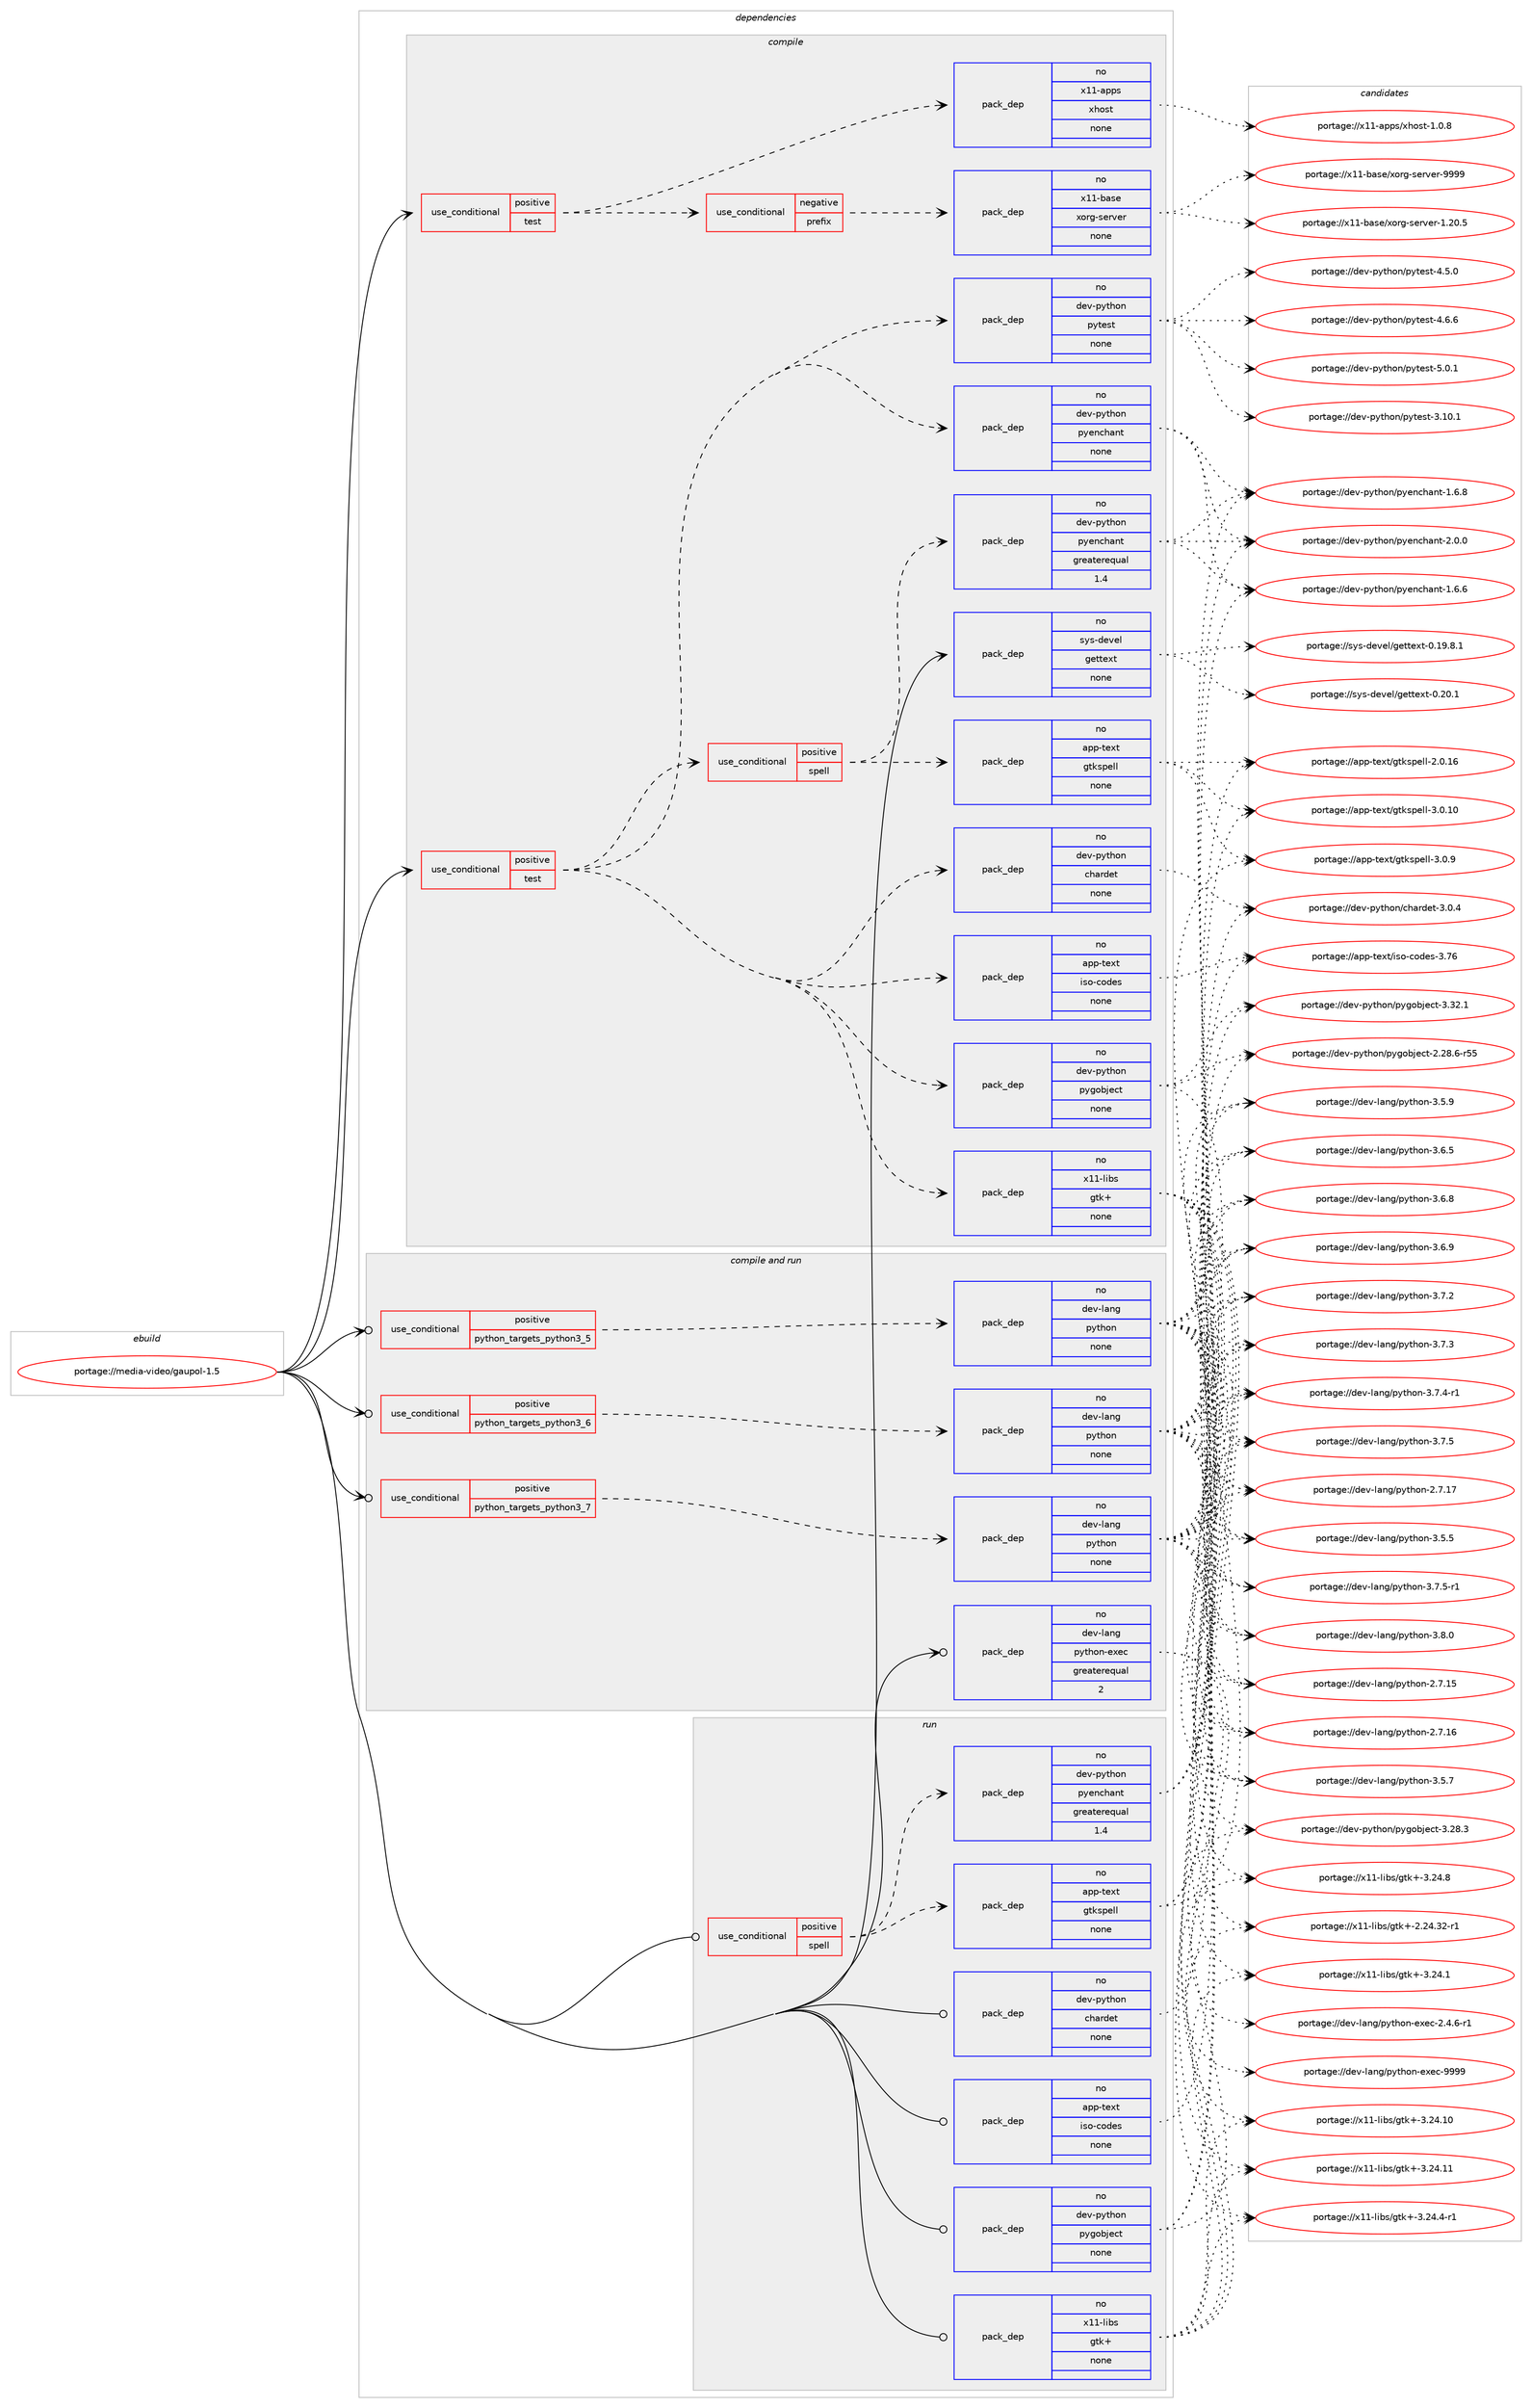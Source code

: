digraph prolog {

# *************
# Graph options
# *************

newrank=true;
concentrate=true;
compound=true;
graph [rankdir=LR,fontname=Helvetica,fontsize=10,ranksep=1.5];#, ranksep=2.5, nodesep=0.2];
edge  [arrowhead=vee];
node  [fontname=Helvetica,fontsize=10];

# **********
# The ebuild
# **********

subgraph cluster_leftcol {
color=gray;
rank=same;
label=<<i>ebuild</i>>;
id [label="portage://media-video/gaupol-1.5", color=red, width=4, href="../media-video/gaupol-1.5.svg"];
}

# ****************
# The dependencies
# ****************

subgraph cluster_midcol {
color=gray;
label=<<i>dependencies</i>>;
subgraph cluster_compile {
fillcolor="#eeeeee";
style=filled;
label=<<i>compile</i>>;
subgraph cond84695 {
dependency340181 [label=<<TABLE BORDER="0" CELLBORDER="1" CELLSPACING="0" CELLPADDING="4"><TR><TD ROWSPAN="3" CELLPADDING="10">use_conditional</TD></TR><TR><TD>positive</TD></TR><TR><TD>test</TD></TR></TABLE>>, shape=none, color=red];
subgraph cond84696 {
dependency340182 [label=<<TABLE BORDER="0" CELLBORDER="1" CELLSPACING="0" CELLPADDING="4"><TR><TD ROWSPAN="3" CELLPADDING="10">use_conditional</TD></TR><TR><TD>negative</TD></TR><TR><TD>prefix</TD></TR></TABLE>>, shape=none, color=red];
subgraph pack249912 {
dependency340183 [label=<<TABLE BORDER="0" CELLBORDER="1" CELLSPACING="0" CELLPADDING="4" WIDTH="220"><TR><TD ROWSPAN="6" CELLPADDING="30">pack_dep</TD></TR><TR><TD WIDTH="110">no</TD></TR><TR><TD>x11-base</TD></TR><TR><TD>xorg-server</TD></TR><TR><TD>none</TD></TR><TR><TD></TD></TR></TABLE>>, shape=none, color=blue];
}
dependency340182:e -> dependency340183:w [weight=20,style="dashed",arrowhead="vee"];
}
dependency340181:e -> dependency340182:w [weight=20,style="dashed",arrowhead="vee"];
subgraph pack249913 {
dependency340184 [label=<<TABLE BORDER="0" CELLBORDER="1" CELLSPACING="0" CELLPADDING="4" WIDTH="220"><TR><TD ROWSPAN="6" CELLPADDING="30">pack_dep</TD></TR><TR><TD WIDTH="110">no</TD></TR><TR><TD>x11-apps</TD></TR><TR><TD>xhost</TD></TR><TR><TD>none</TD></TR><TR><TD></TD></TR></TABLE>>, shape=none, color=blue];
}
dependency340181:e -> dependency340184:w [weight=20,style="dashed",arrowhead="vee"];
}
id:e -> dependency340181:w [weight=20,style="solid",arrowhead="vee"];
subgraph cond84697 {
dependency340185 [label=<<TABLE BORDER="0" CELLBORDER="1" CELLSPACING="0" CELLPADDING="4"><TR><TD ROWSPAN="3" CELLPADDING="10">use_conditional</TD></TR><TR><TD>positive</TD></TR><TR><TD>test</TD></TR></TABLE>>, shape=none, color=red];
subgraph pack249914 {
dependency340186 [label=<<TABLE BORDER="0" CELLBORDER="1" CELLSPACING="0" CELLPADDING="4" WIDTH="220"><TR><TD ROWSPAN="6" CELLPADDING="30">pack_dep</TD></TR><TR><TD WIDTH="110">no</TD></TR><TR><TD>app-text</TD></TR><TR><TD>iso-codes</TD></TR><TR><TD>none</TD></TR><TR><TD></TD></TR></TABLE>>, shape=none, color=blue];
}
dependency340185:e -> dependency340186:w [weight=20,style="dashed",arrowhead="vee"];
subgraph pack249915 {
dependency340187 [label=<<TABLE BORDER="0" CELLBORDER="1" CELLSPACING="0" CELLPADDING="4" WIDTH="220"><TR><TD ROWSPAN="6" CELLPADDING="30">pack_dep</TD></TR><TR><TD WIDTH="110">no</TD></TR><TR><TD>dev-python</TD></TR><TR><TD>chardet</TD></TR><TR><TD>none</TD></TR><TR><TD></TD></TR></TABLE>>, shape=none, color=blue];
}
dependency340185:e -> dependency340187:w [weight=20,style="dashed",arrowhead="vee"];
subgraph pack249916 {
dependency340188 [label=<<TABLE BORDER="0" CELLBORDER="1" CELLSPACING="0" CELLPADDING="4" WIDTH="220"><TR><TD ROWSPAN="6" CELLPADDING="30">pack_dep</TD></TR><TR><TD WIDTH="110">no</TD></TR><TR><TD>dev-python</TD></TR><TR><TD>pygobject</TD></TR><TR><TD>none</TD></TR><TR><TD></TD></TR></TABLE>>, shape=none, color=blue];
}
dependency340185:e -> dependency340188:w [weight=20,style="dashed",arrowhead="vee"];
subgraph pack249917 {
dependency340189 [label=<<TABLE BORDER="0" CELLBORDER="1" CELLSPACING="0" CELLPADDING="4" WIDTH="220"><TR><TD ROWSPAN="6" CELLPADDING="30">pack_dep</TD></TR><TR><TD WIDTH="110">no</TD></TR><TR><TD>x11-libs</TD></TR><TR><TD>gtk+</TD></TR><TR><TD>none</TD></TR><TR><TD></TD></TR></TABLE>>, shape=none, color=blue];
}
dependency340185:e -> dependency340189:w [weight=20,style="dashed",arrowhead="vee"];
subgraph cond84698 {
dependency340190 [label=<<TABLE BORDER="0" CELLBORDER="1" CELLSPACING="0" CELLPADDING="4"><TR><TD ROWSPAN="3" CELLPADDING="10">use_conditional</TD></TR><TR><TD>positive</TD></TR><TR><TD>spell</TD></TR></TABLE>>, shape=none, color=red];
subgraph pack249918 {
dependency340191 [label=<<TABLE BORDER="0" CELLBORDER="1" CELLSPACING="0" CELLPADDING="4" WIDTH="220"><TR><TD ROWSPAN="6" CELLPADDING="30">pack_dep</TD></TR><TR><TD WIDTH="110">no</TD></TR><TR><TD>app-text</TD></TR><TR><TD>gtkspell</TD></TR><TR><TD>none</TD></TR><TR><TD></TD></TR></TABLE>>, shape=none, color=blue];
}
dependency340190:e -> dependency340191:w [weight=20,style="dashed",arrowhead="vee"];
subgraph pack249919 {
dependency340192 [label=<<TABLE BORDER="0" CELLBORDER="1" CELLSPACING="0" CELLPADDING="4" WIDTH="220"><TR><TD ROWSPAN="6" CELLPADDING="30">pack_dep</TD></TR><TR><TD WIDTH="110">no</TD></TR><TR><TD>dev-python</TD></TR><TR><TD>pyenchant</TD></TR><TR><TD>greaterequal</TD></TR><TR><TD>1.4</TD></TR></TABLE>>, shape=none, color=blue];
}
dependency340190:e -> dependency340192:w [weight=20,style="dashed",arrowhead="vee"];
}
dependency340185:e -> dependency340190:w [weight=20,style="dashed",arrowhead="vee"];
subgraph pack249920 {
dependency340193 [label=<<TABLE BORDER="0" CELLBORDER="1" CELLSPACING="0" CELLPADDING="4" WIDTH="220"><TR><TD ROWSPAN="6" CELLPADDING="30">pack_dep</TD></TR><TR><TD WIDTH="110">no</TD></TR><TR><TD>dev-python</TD></TR><TR><TD>pyenchant</TD></TR><TR><TD>none</TD></TR><TR><TD></TD></TR></TABLE>>, shape=none, color=blue];
}
dependency340185:e -> dependency340193:w [weight=20,style="dashed",arrowhead="vee"];
subgraph pack249921 {
dependency340194 [label=<<TABLE BORDER="0" CELLBORDER="1" CELLSPACING="0" CELLPADDING="4" WIDTH="220"><TR><TD ROWSPAN="6" CELLPADDING="30">pack_dep</TD></TR><TR><TD WIDTH="110">no</TD></TR><TR><TD>dev-python</TD></TR><TR><TD>pytest</TD></TR><TR><TD>none</TD></TR><TR><TD></TD></TR></TABLE>>, shape=none, color=blue];
}
dependency340185:e -> dependency340194:w [weight=20,style="dashed",arrowhead="vee"];
}
id:e -> dependency340185:w [weight=20,style="solid",arrowhead="vee"];
subgraph pack249922 {
dependency340195 [label=<<TABLE BORDER="0" CELLBORDER="1" CELLSPACING="0" CELLPADDING="4" WIDTH="220"><TR><TD ROWSPAN="6" CELLPADDING="30">pack_dep</TD></TR><TR><TD WIDTH="110">no</TD></TR><TR><TD>sys-devel</TD></TR><TR><TD>gettext</TD></TR><TR><TD>none</TD></TR><TR><TD></TD></TR></TABLE>>, shape=none, color=blue];
}
id:e -> dependency340195:w [weight=20,style="solid",arrowhead="vee"];
}
subgraph cluster_compileandrun {
fillcolor="#eeeeee";
style=filled;
label=<<i>compile and run</i>>;
subgraph cond84699 {
dependency340196 [label=<<TABLE BORDER="0" CELLBORDER="1" CELLSPACING="0" CELLPADDING="4"><TR><TD ROWSPAN="3" CELLPADDING="10">use_conditional</TD></TR><TR><TD>positive</TD></TR><TR><TD>python_targets_python3_5</TD></TR></TABLE>>, shape=none, color=red];
subgraph pack249923 {
dependency340197 [label=<<TABLE BORDER="0" CELLBORDER="1" CELLSPACING="0" CELLPADDING="4" WIDTH="220"><TR><TD ROWSPAN="6" CELLPADDING="30">pack_dep</TD></TR><TR><TD WIDTH="110">no</TD></TR><TR><TD>dev-lang</TD></TR><TR><TD>python</TD></TR><TR><TD>none</TD></TR><TR><TD></TD></TR></TABLE>>, shape=none, color=blue];
}
dependency340196:e -> dependency340197:w [weight=20,style="dashed",arrowhead="vee"];
}
id:e -> dependency340196:w [weight=20,style="solid",arrowhead="odotvee"];
subgraph cond84700 {
dependency340198 [label=<<TABLE BORDER="0" CELLBORDER="1" CELLSPACING="0" CELLPADDING="4"><TR><TD ROWSPAN="3" CELLPADDING="10">use_conditional</TD></TR><TR><TD>positive</TD></TR><TR><TD>python_targets_python3_6</TD></TR></TABLE>>, shape=none, color=red];
subgraph pack249924 {
dependency340199 [label=<<TABLE BORDER="0" CELLBORDER="1" CELLSPACING="0" CELLPADDING="4" WIDTH="220"><TR><TD ROWSPAN="6" CELLPADDING="30">pack_dep</TD></TR><TR><TD WIDTH="110">no</TD></TR><TR><TD>dev-lang</TD></TR><TR><TD>python</TD></TR><TR><TD>none</TD></TR><TR><TD></TD></TR></TABLE>>, shape=none, color=blue];
}
dependency340198:e -> dependency340199:w [weight=20,style="dashed",arrowhead="vee"];
}
id:e -> dependency340198:w [weight=20,style="solid",arrowhead="odotvee"];
subgraph cond84701 {
dependency340200 [label=<<TABLE BORDER="0" CELLBORDER="1" CELLSPACING="0" CELLPADDING="4"><TR><TD ROWSPAN="3" CELLPADDING="10">use_conditional</TD></TR><TR><TD>positive</TD></TR><TR><TD>python_targets_python3_7</TD></TR></TABLE>>, shape=none, color=red];
subgraph pack249925 {
dependency340201 [label=<<TABLE BORDER="0" CELLBORDER="1" CELLSPACING="0" CELLPADDING="4" WIDTH="220"><TR><TD ROWSPAN="6" CELLPADDING="30">pack_dep</TD></TR><TR><TD WIDTH="110">no</TD></TR><TR><TD>dev-lang</TD></TR><TR><TD>python</TD></TR><TR><TD>none</TD></TR><TR><TD></TD></TR></TABLE>>, shape=none, color=blue];
}
dependency340200:e -> dependency340201:w [weight=20,style="dashed",arrowhead="vee"];
}
id:e -> dependency340200:w [weight=20,style="solid",arrowhead="odotvee"];
subgraph pack249926 {
dependency340202 [label=<<TABLE BORDER="0" CELLBORDER="1" CELLSPACING="0" CELLPADDING="4" WIDTH="220"><TR><TD ROWSPAN="6" CELLPADDING="30">pack_dep</TD></TR><TR><TD WIDTH="110">no</TD></TR><TR><TD>dev-lang</TD></TR><TR><TD>python-exec</TD></TR><TR><TD>greaterequal</TD></TR><TR><TD>2</TD></TR></TABLE>>, shape=none, color=blue];
}
id:e -> dependency340202:w [weight=20,style="solid",arrowhead="odotvee"];
}
subgraph cluster_run {
fillcolor="#eeeeee";
style=filled;
label=<<i>run</i>>;
subgraph cond84702 {
dependency340203 [label=<<TABLE BORDER="0" CELLBORDER="1" CELLSPACING="0" CELLPADDING="4"><TR><TD ROWSPAN="3" CELLPADDING="10">use_conditional</TD></TR><TR><TD>positive</TD></TR><TR><TD>spell</TD></TR></TABLE>>, shape=none, color=red];
subgraph pack249927 {
dependency340204 [label=<<TABLE BORDER="0" CELLBORDER="1" CELLSPACING="0" CELLPADDING="4" WIDTH="220"><TR><TD ROWSPAN="6" CELLPADDING="30">pack_dep</TD></TR><TR><TD WIDTH="110">no</TD></TR><TR><TD>app-text</TD></TR><TR><TD>gtkspell</TD></TR><TR><TD>none</TD></TR><TR><TD></TD></TR></TABLE>>, shape=none, color=blue];
}
dependency340203:e -> dependency340204:w [weight=20,style="dashed",arrowhead="vee"];
subgraph pack249928 {
dependency340205 [label=<<TABLE BORDER="0" CELLBORDER="1" CELLSPACING="0" CELLPADDING="4" WIDTH="220"><TR><TD ROWSPAN="6" CELLPADDING="30">pack_dep</TD></TR><TR><TD WIDTH="110">no</TD></TR><TR><TD>dev-python</TD></TR><TR><TD>pyenchant</TD></TR><TR><TD>greaterequal</TD></TR><TR><TD>1.4</TD></TR></TABLE>>, shape=none, color=blue];
}
dependency340203:e -> dependency340205:w [weight=20,style="dashed",arrowhead="vee"];
}
id:e -> dependency340203:w [weight=20,style="solid",arrowhead="odot"];
subgraph pack249929 {
dependency340206 [label=<<TABLE BORDER="0" CELLBORDER="1" CELLSPACING="0" CELLPADDING="4" WIDTH="220"><TR><TD ROWSPAN="6" CELLPADDING="30">pack_dep</TD></TR><TR><TD WIDTH="110">no</TD></TR><TR><TD>app-text</TD></TR><TR><TD>iso-codes</TD></TR><TR><TD>none</TD></TR><TR><TD></TD></TR></TABLE>>, shape=none, color=blue];
}
id:e -> dependency340206:w [weight=20,style="solid",arrowhead="odot"];
subgraph pack249930 {
dependency340207 [label=<<TABLE BORDER="0" CELLBORDER="1" CELLSPACING="0" CELLPADDING="4" WIDTH="220"><TR><TD ROWSPAN="6" CELLPADDING="30">pack_dep</TD></TR><TR><TD WIDTH="110">no</TD></TR><TR><TD>dev-python</TD></TR><TR><TD>chardet</TD></TR><TR><TD>none</TD></TR><TR><TD></TD></TR></TABLE>>, shape=none, color=blue];
}
id:e -> dependency340207:w [weight=20,style="solid",arrowhead="odot"];
subgraph pack249931 {
dependency340208 [label=<<TABLE BORDER="0" CELLBORDER="1" CELLSPACING="0" CELLPADDING="4" WIDTH="220"><TR><TD ROWSPAN="6" CELLPADDING="30">pack_dep</TD></TR><TR><TD WIDTH="110">no</TD></TR><TR><TD>dev-python</TD></TR><TR><TD>pygobject</TD></TR><TR><TD>none</TD></TR><TR><TD></TD></TR></TABLE>>, shape=none, color=blue];
}
id:e -> dependency340208:w [weight=20,style="solid",arrowhead="odot"];
subgraph pack249932 {
dependency340209 [label=<<TABLE BORDER="0" CELLBORDER="1" CELLSPACING="0" CELLPADDING="4" WIDTH="220"><TR><TD ROWSPAN="6" CELLPADDING="30">pack_dep</TD></TR><TR><TD WIDTH="110">no</TD></TR><TR><TD>x11-libs</TD></TR><TR><TD>gtk+</TD></TR><TR><TD>none</TD></TR><TR><TD></TD></TR></TABLE>>, shape=none, color=blue];
}
id:e -> dependency340209:w [weight=20,style="solid",arrowhead="odot"];
}
}

# **************
# The candidates
# **************

subgraph cluster_choices {
rank=same;
color=gray;
label=<<i>candidates</i>>;

subgraph choice249912 {
color=black;
nodesep=1;
choiceportage1204949459897115101471201111141034511510111411810111445494650484653 [label="portage://x11-base/xorg-server-1.20.5", color=red, width=4,href="../x11-base/xorg-server-1.20.5.svg"];
choiceportage120494945989711510147120111114103451151011141181011144557575757 [label="portage://x11-base/xorg-server-9999", color=red, width=4,href="../x11-base/xorg-server-9999.svg"];
dependency340183:e -> choiceportage1204949459897115101471201111141034511510111411810111445494650484653:w [style=dotted,weight="100"];
dependency340183:e -> choiceportage120494945989711510147120111114103451151011141181011144557575757:w [style=dotted,weight="100"];
}
subgraph choice249913 {
color=black;
nodesep=1;
choiceportage1204949459711211211547120104111115116454946484656 [label="portage://x11-apps/xhost-1.0.8", color=red, width=4,href="../x11-apps/xhost-1.0.8.svg"];
dependency340184:e -> choiceportage1204949459711211211547120104111115116454946484656:w [style=dotted,weight="100"];
}
subgraph choice249914 {
color=black;
nodesep=1;
choiceportage97112112451161011201164710511511145991111001011154551465554 [label="portage://app-text/iso-codes-3.76", color=red, width=4,href="../app-text/iso-codes-3.76.svg"];
dependency340186:e -> choiceportage97112112451161011201164710511511145991111001011154551465554:w [style=dotted,weight="100"];
}
subgraph choice249915 {
color=black;
nodesep=1;
choiceportage10010111845112121116104111110479910497114100101116455146484652 [label="portage://dev-python/chardet-3.0.4", color=red, width=4,href="../dev-python/chardet-3.0.4.svg"];
dependency340187:e -> choiceportage10010111845112121116104111110479910497114100101116455146484652:w [style=dotted,weight="100"];
}
subgraph choice249916 {
color=black;
nodesep=1;
choiceportage1001011184511212111610411111047112121103111981061019911645504650564654451145353 [label="portage://dev-python/pygobject-2.28.6-r55", color=red, width=4,href="../dev-python/pygobject-2.28.6-r55.svg"];
choiceportage1001011184511212111610411111047112121103111981061019911645514650564651 [label="portage://dev-python/pygobject-3.28.3", color=red, width=4,href="../dev-python/pygobject-3.28.3.svg"];
choiceportage1001011184511212111610411111047112121103111981061019911645514651504649 [label="portage://dev-python/pygobject-3.32.1", color=red, width=4,href="../dev-python/pygobject-3.32.1.svg"];
dependency340188:e -> choiceportage1001011184511212111610411111047112121103111981061019911645504650564654451145353:w [style=dotted,weight="100"];
dependency340188:e -> choiceportage1001011184511212111610411111047112121103111981061019911645514650564651:w [style=dotted,weight="100"];
dependency340188:e -> choiceportage1001011184511212111610411111047112121103111981061019911645514651504649:w [style=dotted,weight="100"];
}
subgraph choice249917 {
color=black;
nodesep=1;
choiceportage12049494510810598115471031161074345504650524651504511449 [label="portage://x11-libs/gtk+-2.24.32-r1", color=red, width=4,href="../x11-libs/gtk+-2.24.32-r1.svg"];
choiceportage12049494510810598115471031161074345514650524649 [label="portage://x11-libs/gtk+-3.24.1", color=red, width=4,href="../x11-libs/gtk+-3.24.1.svg"];
choiceportage1204949451081059811547103116107434551465052464948 [label="portage://x11-libs/gtk+-3.24.10", color=red, width=4,href="../x11-libs/gtk+-3.24.10.svg"];
choiceportage1204949451081059811547103116107434551465052464949 [label="portage://x11-libs/gtk+-3.24.11", color=red, width=4,href="../x11-libs/gtk+-3.24.11.svg"];
choiceportage120494945108105981154710311610743455146505246524511449 [label="portage://x11-libs/gtk+-3.24.4-r1", color=red, width=4,href="../x11-libs/gtk+-3.24.4-r1.svg"];
choiceportage12049494510810598115471031161074345514650524656 [label="portage://x11-libs/gtk+-3.24.8", color=red, width=4,href="../x11-libs/gtk+-3.24.8.svg"];
dependency340189:e -> choiceportage12049494510810598115471031161074345504650524651504511449:w [style=dotted,weight="100"];
dependency340189:e -> choiceportage12049494510810598115471031161074345514650524649:w [style=dotted,weight="100"];
dependency340189:e -> choiceportage1204949451081059811547103116107434551465052464948:w [style=dotted,weight="100"];
dependency340189:e -> choiceportage1204949451081059811547103116107434551465052464949:w [style=dotted,weight="100"];
dependency340189:e -> choiceportage120494945108105981154710311610743455146505246524511449:w [style=dotted,weight="100"];
dependency340189:e -> choiceportage12049494510810598115471031161074345514650524656:w [style=dotted,weight="100"];
}
subgraph choice249918 {
color=black;
nodesep=1;
choiceportage97112112451161011201164710311610711511210110810845504648464954 [label="portage://app-text/gtkspell-2.0.16", color=red, width=4,href="../app-text/gtkspell-2.0.16.svg"];
choiceportage97112112451161011201164710311610711511210110810845514648464948 [label="portage://app-text/gtkspell-3.0.10", color=red, width=4,href="../app-text/gtkspell-3.0.10.svg"];
choiceportage971121124511610112011647103116107115112101108108455146484657 [label="portage://app-text/gtkspell-3.0.9", color=red, width=4,href="../app-text/gtkspell-3.0.9.svg"];
dependency340191:e -> choiceportage97112112451161011201164710311610711511210110810845504648464954:w [style=dotted,weight="100"];
dependency340191:e -> choiceportage97112112451161011201164710311610711511210110810845514648464948:w [style=dotted,weight="100"];
dependency340191:e -> choiceportage971121124511610112011647103116107115112101108108455146484657:w [style=dotted,weight="100"];
}
subgraph choice249919 {
color=black;
nodesep=1;
choiceportage10010111845112121116104111110471121211011109910497110116454946544654 [label="portage://dev-python/pyenchant-1.6.6", color=red, width=4,href="../dev-python/pyenchant-1.6.6.svg"];
choiceportage10010111845112121116104111110471121211011109910497110116454946544656 [label="portage://dev-python/pyenchant-1.6.8", color=red, width=4,href="../dev-python/pyenchant-1.6.8.svg"];
choiceportage10010111845112121116104111110471121211011109910497110116455046484648 [label="portage://dev-python/pyenchant-2.0.0", color=red, width=4,href="../dev-python/pyenchant-2.0.0.svg"];
dependency340192:e -> choiceportage10010111845112121116104111110471121211011109910497110116454946544654:w [style=dotted,weight="100"];
dependency340192:e -> choiceportage10010111845112121116104111110471121211011109910497110116454946544656:w [style=dotted,weight="100"];
dependency340192:e -> choiceportage10010111845112121116104111110471121211011109910497110116455046484648:w [style=dotted,weight="100"];
}
subgraph choice249920 {
color=black;
nodesep=1;
choiceportage10010111845112121116104111110471121211011109910497110116454946544654 [label="portage://dev-python/pyenchant-1.6.6", color=red, width=4,href="../dev-python/pyenchant-1.6.6.svg"];
choiceportage10010111845112121116104111110471121211011109910497110116454946544656 [label="portage://dev-python/pyenchant-1.6.8", color=red, width=4,href="../dev-python/pyenchant-1.6.8.svg"];
choiceportage10010111845112121116104111110471121211011109910497110116455046484648 [label="portage://dev-python/pyenchant-2.0.0", color=red, width=4,href="../dev-python/pyenchant-2.0.0.svg"];
dependency340193:e -> choiceportage10010111845112121116104111110471121211011109910497110116454946544654:w [style=dotted,weight="100"];
dependency340193:e -> choiceportage10010111845112121116104111110471121211011109910497110116454946544656:w [style=dotted,weight="100"];
dependency340193:e -> choiceportage10010111845112121116104111110471121211011109910497110116455046484648:w [style=dotted,weight="100"];
}
subgraph choice249921 {
color=black;
nodesep=1;
choiceportage100101118451121211161041111104711212111610111511645514649484649 [label="portage://dev-python/pytest-3.10.1", color=red, width=4,href="../dev-python/pytest-3.10.1.svg"];
choiceportage1001011184511212111610411111047112121116101115116455246534648 [label="portage://dev-python/pytest-4.5.0", color=red, width=4,href="../dev-python/pytest-4.5.0.svg"];
choiceportage1001011184511212111610411111047112121116101115116455246544654 [label="portage://dev-python/pytest-4.6.6", color=red, width=4,href="../dev-python/pytest-4.6.6.svg"];
choiceportage1001011184511212111610411111047112121116101115116455346484649 [label="portage://dev-python/pytest-5.0.1", color=red, width=4,href="../dev-python/pytest-5.0.1.svg"];
dependency340194:e -> choiceportage100101118451121211161041111104711212111610111511645514649484649:w [style=dotted,weight="100"];
dependency340194:e -> choiceportage1001011184511212111610411111047112121116101115116455246534648:w [style=dotted,weight="100"];
dependency340194:e -> choiceportage1001011184511212111610411111047112121116101115116455246544654:w [style=dotted,weight="100"];
dependency340194:e -> choiceportage1001011184511212111610411111047112121116101115116455346484649:w [style=dotted,weight="100"];
}
subgraph choice249922 {
color=black;
nodesep=1;
choiceportage1151211154510010111810110847103101116116101120116454846495746564649 [label="portage://sys-devel/gettext-0.19.8.1", color=red, width=4,href="../sys-devel/gettext-0.19.8.1.svg"];
choiceportage115121115451001011181011084710310111611610112011645484650484649 [label="portage://sys-devel/gettext-0.20.1", color=red, width=4,href="../sys-devel/gettext-0.20.1.svg"];
dependency340195:e -> choiceportage1151211154510010111810110847103101116116101120116454846495746564649:w [style=dotted,weight="100"];
dependency340195:e -> choiceportage115121115451001011181011084710310111611610112011645484650484649:w [style=dotted,weight="100"];
}
subgraph choice249923 {
color=black;
nodesep=1;
choiceportage10010111845108971101034711212111610411111045504655464953 [label="portage://dev-lang/python-2.7.15", color=red, width=4,href="../dev-lang/python-2.7.15.svg"];
choiceportage10010111845108971101034711212111610411111045504655464954 [label="portage://dev-lang/python-2.7.16", color=red, width=4,href="../dev-lang/python-2.7.16.svg"];
choiceportage10010111845108971101034711212111610411111045504655464955 [label="portage://dev-lang/python-2.7.17", color=red, width=4,href="../dev-lang/python-2.7.17.svg"];
choiceportage100101118451089711010347112121116104111110455146534653 [label="portage://dev-lang/python-3.5.5", color=red, width=4,href="../dev-lang/python-3.5.5.svg"];
choiceportage100101118451089711010347112121116104111110455146534655 [label="portage://dev-lang/python-3.5.7", color=red, width=4,href="../dev-lang/python-3.5.7.svg"];
choiceportage100101118451089711010347112121116104111110455146534657 [label="portage://dev-lang/python-3.5.9", color=red, width=4,href="../dev-lang/python-3.5.9.svg"];
choiceportage100101118451089711010347112121116104111110455146544653 [label="portage://dev-lang/python-3.6.5", color=red, width=4,href="../dev-lang/python-3.6.5.svg"];
choiceportage100101118451089711010347112121116104111110455146544656 [label="portage://dev-lang/python-3.6.8", color=red, width=4,href="../dev-lang/python-3.6.8.svg"];
choiceportage100101118451089711010347112121116104111110455146544657 [label="portage://dev-lang/python-3.6.9", color=red, width=4,href="../dev-lang/python-3.6.9.svg"];
choiceportage100101118451089711010347112121116104111110455146554650 [label="portage://dev-lang/python-3.7.2", color=red, width=4,href="../dev-lang/python-3.7.2.svg"];
choiceportage100101118451089711010347112121116104111110455146554651 [label="portage://dev-lang/python-3.7.3", color=red, width=4,href="../dev-lang/python-3.7.3.svg"];
choiceportage1001011184510897110103471121211161041111104551465546524511449 [label="portage://dev-lang/python-3.7.4-r1", color=red, width=4,href="../dev-lang/python-3.7.4-r1.svg"];
choiceportage100101118451089711010347112121116104111110455146554653 [label="portage://dev-lang/python-3.7.5", color=red, width=4,href="../dev-lang/python-3.7.5.svg"];
choiceportage1001011184510897110103471121211161041111104551465546534511449 [label="portage://dev-lang/python-3.7.5-r1", color=red, width=4,href="../dev-lang/python-3.7.5-r1.svg"];
choiceportage100101118451089711010347112121116104111110455146564648 [label="portage://dev-lang/python-3.8.0", color=red, width=4,href="../dev-lang/python-3.8.0.svg"];
dependency340197:e -> choiceportage10010111845108971101034711212111610411111045504655464953:w [style=dotted,weight="100"];
dependency340197:e -> choiceportage10010111845108971101034711212111610411111045504655464954:w [style=dotted,weight="100"];
dependency340197:e -> choiceportage10010111845108971101034711212111610411111045504655464955:w [style=dotted,weight="100"];
dependency340197:e -> choiceportage100101118451089711010347112121116104111110455146534653:w [style=dotted,weight="100"];
dependency340197:e -> choiceportage100101118451089711010347112121116104111110455146534655:w [style=dotted,weight="100"];
dependency340197:e -> choiceportage100101118451089711010347112121116104111110455146534657:w [style=dotted,weight="100"];
dependency340197:e -> choiceportage100101118451089711010347112121116104111110455146544653:w [style=dotted,weight="100"];
dependency340197:e -> choiceportage100101118451089711010347112121116104111110455146544656:w [style=dotted,weight="100"];
dependency340197:e -> choiceportage100101118451089711010347112121116104111110455146544657:w [style=dotted,weight="100"];
dependency340197:e -> choiceportage100101118451089711010347112121116104111110455146554650:w [style=dotted,weight="100"];
dependency340197:e -> choiceportage100101118451089711010347112121116104111110455146554651:w [style=dotted,weight="100"];
dependency340197:e -> choiceportage1001011184510897110103471121211161041111104551465546524511449:w [style=dotted,weight="100"];
dependency340197:e -> choiceportage100101118451089711010347112121116104111110455146554653:w [style=dotted,weight="100"];
dependency340197:e -> choiceportage1001011184510897110103471121211161041111104551465546534511449:w [style=dotted,weight="100"];
dependency340197:e -> choiceportage100101118451089711010347112121116104111110455146564648:w [style=dotted,weight="100"];
}
subgraph choice249924 {
color=black;
nodesep=1;
choiceportage10010111845108971101034711212111610411111045504655464953 [label="portage://dev-lang/python-2.7.15", color=red, width=4,href="../dev-lang/python-2.7.15.svg"];
choiceportage10010111845108971101034711212111610411111045504655464954 [label="portage://dev-lang/python-2.7.16", color=red, width=4,href="../dev-lang/python-2.7.16.svg"];
choiceportage10010111845108971101034711212111610411111045504655464955 [label="portage://dev-lang/python-2.7.17", color=red, width=4,href="../dev-lang/python-2.7.17.svg"];
choiceportage100101118451089711010347112121116104111110455146534653 [label="portage://dev-lang/python-3.5.5", color=red, width=4,href="../dev-lang/python-3.5.5.svg"];
choiceportage100101118451089711010347112121116104111110455146534655 [label="portage://dev-lang/python-3.5.7", color=red, width=4,href="../dev-lang/python-3.5.7.svg"];
choiceportage100101118451089711010347112121116104111110455146534657 [label="portage://dev-lang/python-3.5.9", color=red, width=4,href="../dev-lang/python-3.5.9.svg"];
choiceportage100101118451089711010347112121116104111110455146544653 [label="portage://dev-lang/python-3.6.5", color=red, width=4,href="../dev-lang/python-3.6.5.svg"];
choiceportage100101118451089711010347112121116104111110455146544656 [label="portage://dev-lang/python-3.6.8", color=red, width=4,href="../dev-lang/python-3.6.8.svg"];
choiceportage100101118451089711010347112121116104111110455146544657 [label="portage://dev-lang/python-3.6.9", color=red, width=4,href="../dev-lang/python-3.6.9.svg"];
choiceportage100101118451089711010347112121116104111110455146554650 [label="portage://dev-lang/python-3.7.2", color=red, width=4,href="../dev-lang/python-3.7.2.svg"];
choiceportage100101118451089711010347112121116104111110455146554651 [label="portage://dev-lang/python-3.7.3", color=red, width=4,href="../dev-lang/python-3.7.3.svg"];
choiceportage1001011184510897110103471121211161041111104551465546524511449 [label="portage://dev-lang/python-3.7.4-r1", color=red, width=4,href="../dev-lang/python-3.7.4-r1.svg"];
choiceportage100101118451089711010347112121116104111110455146554653 [label="portage://dev-lang/python-3.7.5", color=red, width=4,href="../dev-lang/python-3.7.5.svg"];
choiceportage1001011184510897110103471121211161041111104551465546534511449 [label="portage://dev-lang/python-3.7.5-r1", color=red, width=4,href="../dev-lang/python-3.7.5-r1.svg"];
choiceportage100101118451089711010347112121116104111110455146564648 [label="portage://dev-lang/python-3.8.0", color=red, width=4,href="../dev-lang/python-3.8.0.svg"];
dependency340199:e -> choiceportage10010111845108971101034711212111610411111045504655464953:w [style=dotted,weight="100"];
dependency340199:e -> choiceportage10010111845108971101034711212111610411111045504655464954:w [style=dotted,weight="100"];
dependency340199:e -> choiceportage10010111845108971101034711212111610411111045504655464955:w [style=dotted,weight="100"];
dependency340199:e -> choiceportage100101118451089711010347112121116104111110455146534653:w [style=dotted,weight="100"];
dependency340199:e -> choiceportage100101118451089711010347112121116104111110455146534655:w [style=dotted,weight="100"];
dependency340199:e -> choiceportage100101118451089711010347112121116104111110455146534657:w [style=dotted,weight="100"];
dependency340199:e -> choiceportage100101118451089711010347112121116104111110455146544653:w [style=dotted,weight="100"];
dependency340199:e -> choiceportage100101118451089711010347112121116104111110455146544656:w [style=dotted,weight="100"];
dependency340199:e -> choiceportage100101118451089711010347112121116104111110455146544657:w [style=dotted,weight="100"];
dependency340199:e -> choiceportage100101118451089711010347112121116104111110455146554650:w [style=dotted,weight="100"];
dependency340199:e -> choiceportage100101118451089711010347112121116104111110455146554651:w [style=dotted,weight="100"];
dependency340199:e -> choiceportage1001011184510897110103471121211161041111104551465546524511449:w [style=dotted,weight="100"];
dependency340199:e -> choiceportage100101118451089711010347112121116104111110455146554653:w [style=dotted,weight="100"];
dependency340199:e -> choiceportage1001011184510897110103471121211161041111104551465546534511449:w [style=dotted,weight="100"];
dependency340199:e -> choiceportage100101118451089711010347112121116104111110455146564648:w [style=dotted,weight="100"];
}
subgraph choice249925 {
color=black;
nodesep=1;
choiceportage10010111845108971101034711212111610411111045504655464953 [label="portage://dev-lang/python-2.7.15", color=red, width=4,href="../dev-lang/python-2.7.15.svg"];
choiceportage10010111845108971101034711212111610411111045504655464954 [label="portage://dev-lang/python-2.7.16", color=red, width=4,href="../dev-lang/python-2.7.16.svg"];
choiceportage10010111845108971101034711212111610411111045504655464955 [label="portage://dev-lang/python-2.7.17", color=red, width=4,href="../dev-lang/python-2.7.17.svg"];
choiceportage100101118451089711010347112121116104111110455146534653 [label="portage://dev-lang/python-3.5.5", color=red, width=4,href="../dev-lang/python-3.5.5.svg"];
choiceportage100101118451089711010347112121116104111110455146534655 [label="portage://dev-lang/python-3.5.7", color=red, width=4,href="../dev-lang/python-3.5.7.svg"];
choiceportage100101118451089711010347112121116104111110455146534657 [label="portage://dev-lang/python-3.5.9", color=red, width=4,href="../dev-lang/python-3.5.9.svg"];
choiceportage100101118451089711010347112121116104111110455146544653 [label="portage://dev-lang/python-3.6.5", color=red, width=4,href="../dev-lang/python-3.6.5.svg"];
choiceportage100101118451089711010347112121116104111110455146544656 [label="portage://dev-lang/python-3.6.8", color=red, width=4,href="../dev-lang/python-3.6.8.svg"];
choiceportage100101118451089711010347112121116104111110455146544657 [label="portage://dev-lang/python-3.6.9", color=red, width=4,href="../dev-lang/python-3.6.9.svg"];
choiceportage100101118451089711010347112121116104111110455146554650 [label="portage://dev-lang/python-3.7.2", color=red, width=4,href="../dev-lang/python-3.7.2.svg"];
choiceportage100101118451089711010347112121116104111110455146554651 [label="portage://dev-lang/python-3.7.3", color=red, width=4,href="../dev-lang/python-3.7.3.svg"];
choiceportage1001011184510897110103471121211161041111104551465546524511449 [label="portage://dev-lang/python-3.7.4-r1", color=red, width=4,href="../dev-lang/python-3.7.4-r1.svg"];
choiceportage100101118451089711010347112121116104111110455146554653 [label="portage://dev-lang/python-3.7.5", color=red, width=4,href="../dev-lang/python-3.7.5.svg"];
choiceportage1001011184510897110103471121211161041111104551465546534511449 [label="portage://dev-lang/python-3.7.5-r1", color=red, width=4,href="../dev-lang/python-3.7.5-r1.svg"];
choiceportage100101118451089711010347112121116104111110455146564648 [label="portage://dev-lang/python-3.8.0", color=red, width=4,href="../dev-lang/python-3.8.0.svg"];
dependency340201:e -> choiceportage10010111845108971101034711212111610411111045504655464953:w [style=dotted,weight="100"];
dependency340201:e -> choiceportage10010111845108971101034711212111610411111045504655464954:w [style=dotted,weight="100"];
dependency340201:e -> choiceportage10010111845108971101034711212111610411111045504655464955:w [style=dotted,weight="100"];
dependency340201:e -> choiceportage100101118451089711010347112121116104111110455146534653:w [style=dotted,weight="100"];
dependency340201:e -> choiceportage100101118451089711010347112121116104111110455146534655:w [style=dotted,weight="100"];
dependency340201:e -> choiceportage100101118451089711010347112121116104111110455146534657:w [style=dotted,weight="100"];
dependency340201:e -> choiceportage100101118451089711010347112121116104111110455146544653:w [style=dotted,weight="100"];
dependency340201:e -> choiceportage100101118451089711010347112121116104111110455146544656:w [style=dotted,weight="100"];
dependency340201:e -> choiceportage100101118451089711010347112121116104111110455146544657:w [style=dotted,weight="100"];
dependency340201:e -> choiceportage100101118451089711010347112121116104111110455146554650:w [style=dotted,weight="100"];
dependency340201:e -> choiceportage100101118451089711010347112121116104111110455146554651:w [style=dotted,weight="100"];
dependency340201:e -> choiceportage1001011184510897110103471121211161041111104551465546524511449:w [style=dotted,weight="100"];
dependency340201:e -> choiceportage100101118451089711010347112121116104111110455146554653:w [style=dotted,weight="100"];
dependency340201:e -> choiceportage1001011184510897110103471121211161041111104551465546534511449:w [style=dotted,weight="100"];
dependency340201:e -> choiceportage100101118451089711010347112121116104111110455146564648:w [style=dotted,weight="100"];
}
subgraph choice249926 {
color=black;
nodesep=1;
choiceportage10010111845108971101034711212111610411111045101120101994550465246544511449 [label="portage://dev-lang/python-exec-2.4.6-r1", color=red, width=4,href="../dev-lang/python-exec-2.4.6-r1.svg"];
choiceportage10010111845108971101034711212111610411111045101120101994557575757 [label="portage://dev-lang/python-exec-9999", color=red, width=4,href="../dev-lang/python-exec-9999.svg"];
dependency340202:e -> choiceportage10010111845108971101034711212111610411111045101120101994550465246544511449:w [style=dotted,weight="100"];
dependency340202:e -> choiceportage10010111845108971101034711212111610411111045101120101994557575757:w [style=dotted,weight="100"];
}
subgraph choice249927 {
color=black;
nodesep=1;
choiceportage97112112451161011201164710311610711511210110810845504648464954 [label="portage://app-text/gtkspell-2.0.16", color=red, width=4,href="../app-text/gtkspell-2.0.16.svg"];
choiceportage97112112451161011201164710311610711511210110810845514648464948 [label="portage://app-text/gtkspell-3.0.10", color=red, width=4,href="../app-text/gtkspell-3.0.10.svg"];
choiceportage971121124511610112011647103116107115112101108108455146484657 [label="portage://app-text/gtkspell-3.0.9", color=red, width=4,href="../app-text/gtkspell-3.0.9.svg"];
dependency340204:e -> choiceportage97112112451161011201164710311610711511210110810845504648464954:w [style=dotted,weight="100"];
dependency340204:e -> choiceportage97112112451161011201164710311610711511210110810845514648464948:w [style=dotted,weight="100"];
dependency340204:e -> choiceportage971121124511610112011647103116107115112101108108455146484657:w [style=dotted,weight="100"];
}
subgraph choice249928 {
color=black;
nodesep=1;
choiceportage10010111845112121116104111110471121211011109910497110116454946544654 [label="portage://dev-python/pyenchant-1.6.6", color=red, width=4,href="../dev-python/pyenchant-1.6.6.svg"];
choiceportage10010111845112121116104111110471121211011109910497110116454946544656 [label="portage://dev-python/pyenchant-1.6.8", color=red, width=4,href="../dev-python/pyenchant-1.6.8.svg"];
choiceportage10010111845112121116104111110471121211011109910497110116455046484648 [label="portage://dev-python/pyenchant-2.0.0", color=red, width=4,href="../dev-python/pyenchant-2.0.0.svg"];
dependency340205:e -> choiceportage10010111845112121116104111110471121211011109910497110116454946544654:w [style=dotted,weight="100"];
dependency340205:e -> choiceportage10010111845112121116104111110471121211011109910497110116454946544656:w [style=dotted,weight="100"];
dependency340205:e -> choiceportage10010111845112121116104111110471121211011109910497110116455046484648:w [style=dotted,weight="100"];
}
subgraph choice249929 {
color=black;
nodesep=1;
choiceportage97112112451161011201164710511511145991111001011154551465554 [label="portage://app-text/iso-codes-3.76", color=red, width=4,href="../app-text/iso-codes-3.76.svg"];
dependency340206:e -> choiceportage97112112451161011201164710511511145991111001011154551465554:w [style=dotted,weight="100"];
}
subgraph choice249930 {
color=black;
nodesep=1;
choiceportage10010111845112121116104111110479910497114100101116455146484652 [label="portage://dev-python/chardet-3.0.4", color=red, width=4,href="../dev-python/chardet-3.0.4.svg"];
dependency340207:e -> choiceportage10010111845112121116104111110479910497114100101116455146484652:w [style=dotted,weight="100"];
}
subgraph choice249931 {
color=black;
nodesep=1;
choiceportage1001011184511212111610411111047112121103111981061019911645504650564654451145353 [label="portage://dev-python/pygobject-2.28.6-r55", color=red, width=4,href="../dev-python/pygobject-2.28.6-r55.svg"];
choiceportage1001011184511212111610411111047112121103111981061019911645514650564651 [label="portage://dev-python/pygobject-3.28.3", color=red, width=4,href="../dev-python/pygobject-3.28.3.svg"];
choiceportage1001011184511212111610411111047112121103111981061019911645514651504649 [label="portage://dev-python/pygobject-3.32.1", color=red, width=4,href="../dev-python/pygobject-3.32.1.svg"];
dependency340208:e -> choiceportage1001011184511212111610411111047112121103111981061019911645504650564654451145353:w [style=dotted,weight="100"];
dependency340208:e -> choiceportage1001011184511212111610411111047112121103111981061019911645514650564651:w [style=dotted,weight="100"];
dependency340208:e -> choiceportage1001011184511212111610411111047112121103111981061019911645514651504649:w [style=dotted,weight="100"];
}
subgraph choice249932 {
color=black;
nodesep=1;
choiceportage12049494510810598115471031161074345504650524651504511449 [label="portage://x11-libs/gtk+-2.24.32-r1", color=red, width=4,href="../x11-libs/gtk+-2.24.32-r1.svg"];
choiceportage12049494510810598115471031161074345514650524649 [label="portage://x11-libs/gtk+-3.24.1", color=red, width=4,href="../x11-libs/gtk+-3.24.1.svg"];
choiceportage1204949451081059811547103116107434551465052464948 [label="portage://x11-libs/gtk+-3.24.10", color=red, width=4,href="../x11-libs/gtk+-3.24.10.svg"];
choiceportage1204949451081059811547103116107434551465052464949 [label="portage://x11-libs/gtk+-3.24.11", color=red, width=4,href="../x11-libs/gtk+-3.24.11.svg"];
choiceportage120494945108105981154710311610743455146505246524511449 [label="portage://x11-libs/gtk+-3.24.4-r1", color=red, width=4,href="../x11-libs/gtk+-3.24.4-r1.svg"];
choiceportage12049494510810598115471031161074345514650524656 [label="portage://x11-libs/gtk+-3.24.8", color=red, width=4,href="../x11-libs/gtk+-3.24.8.svg"];
dependency340209:e -> choiceportage12049494510810598115471031161074345504650524651504511449:w [style=dotted,weight="100"];
dependency340209:e -> choiceportage12049494510810598115471031161074345514650524649:w [style=dotted,weight="100"];
dependency340209:e -> choiceportage1204949451081059811547103116107434551465052464948:w [style=dotted,weight="100"];
dependency340209:e -> choiceportage1204949451081059811547103116107434551465052464949:w [style=dotted,weight="100"];
dependency340209:e -> choiceportage120494945108105981154710311610743455146505246524511449:w [style=dotted,weight="100"];
dependency340209:e -> choiceportage12049494510810598115471031161074345514650524656:w [style=dotted,weight="100"];
}
}

}

